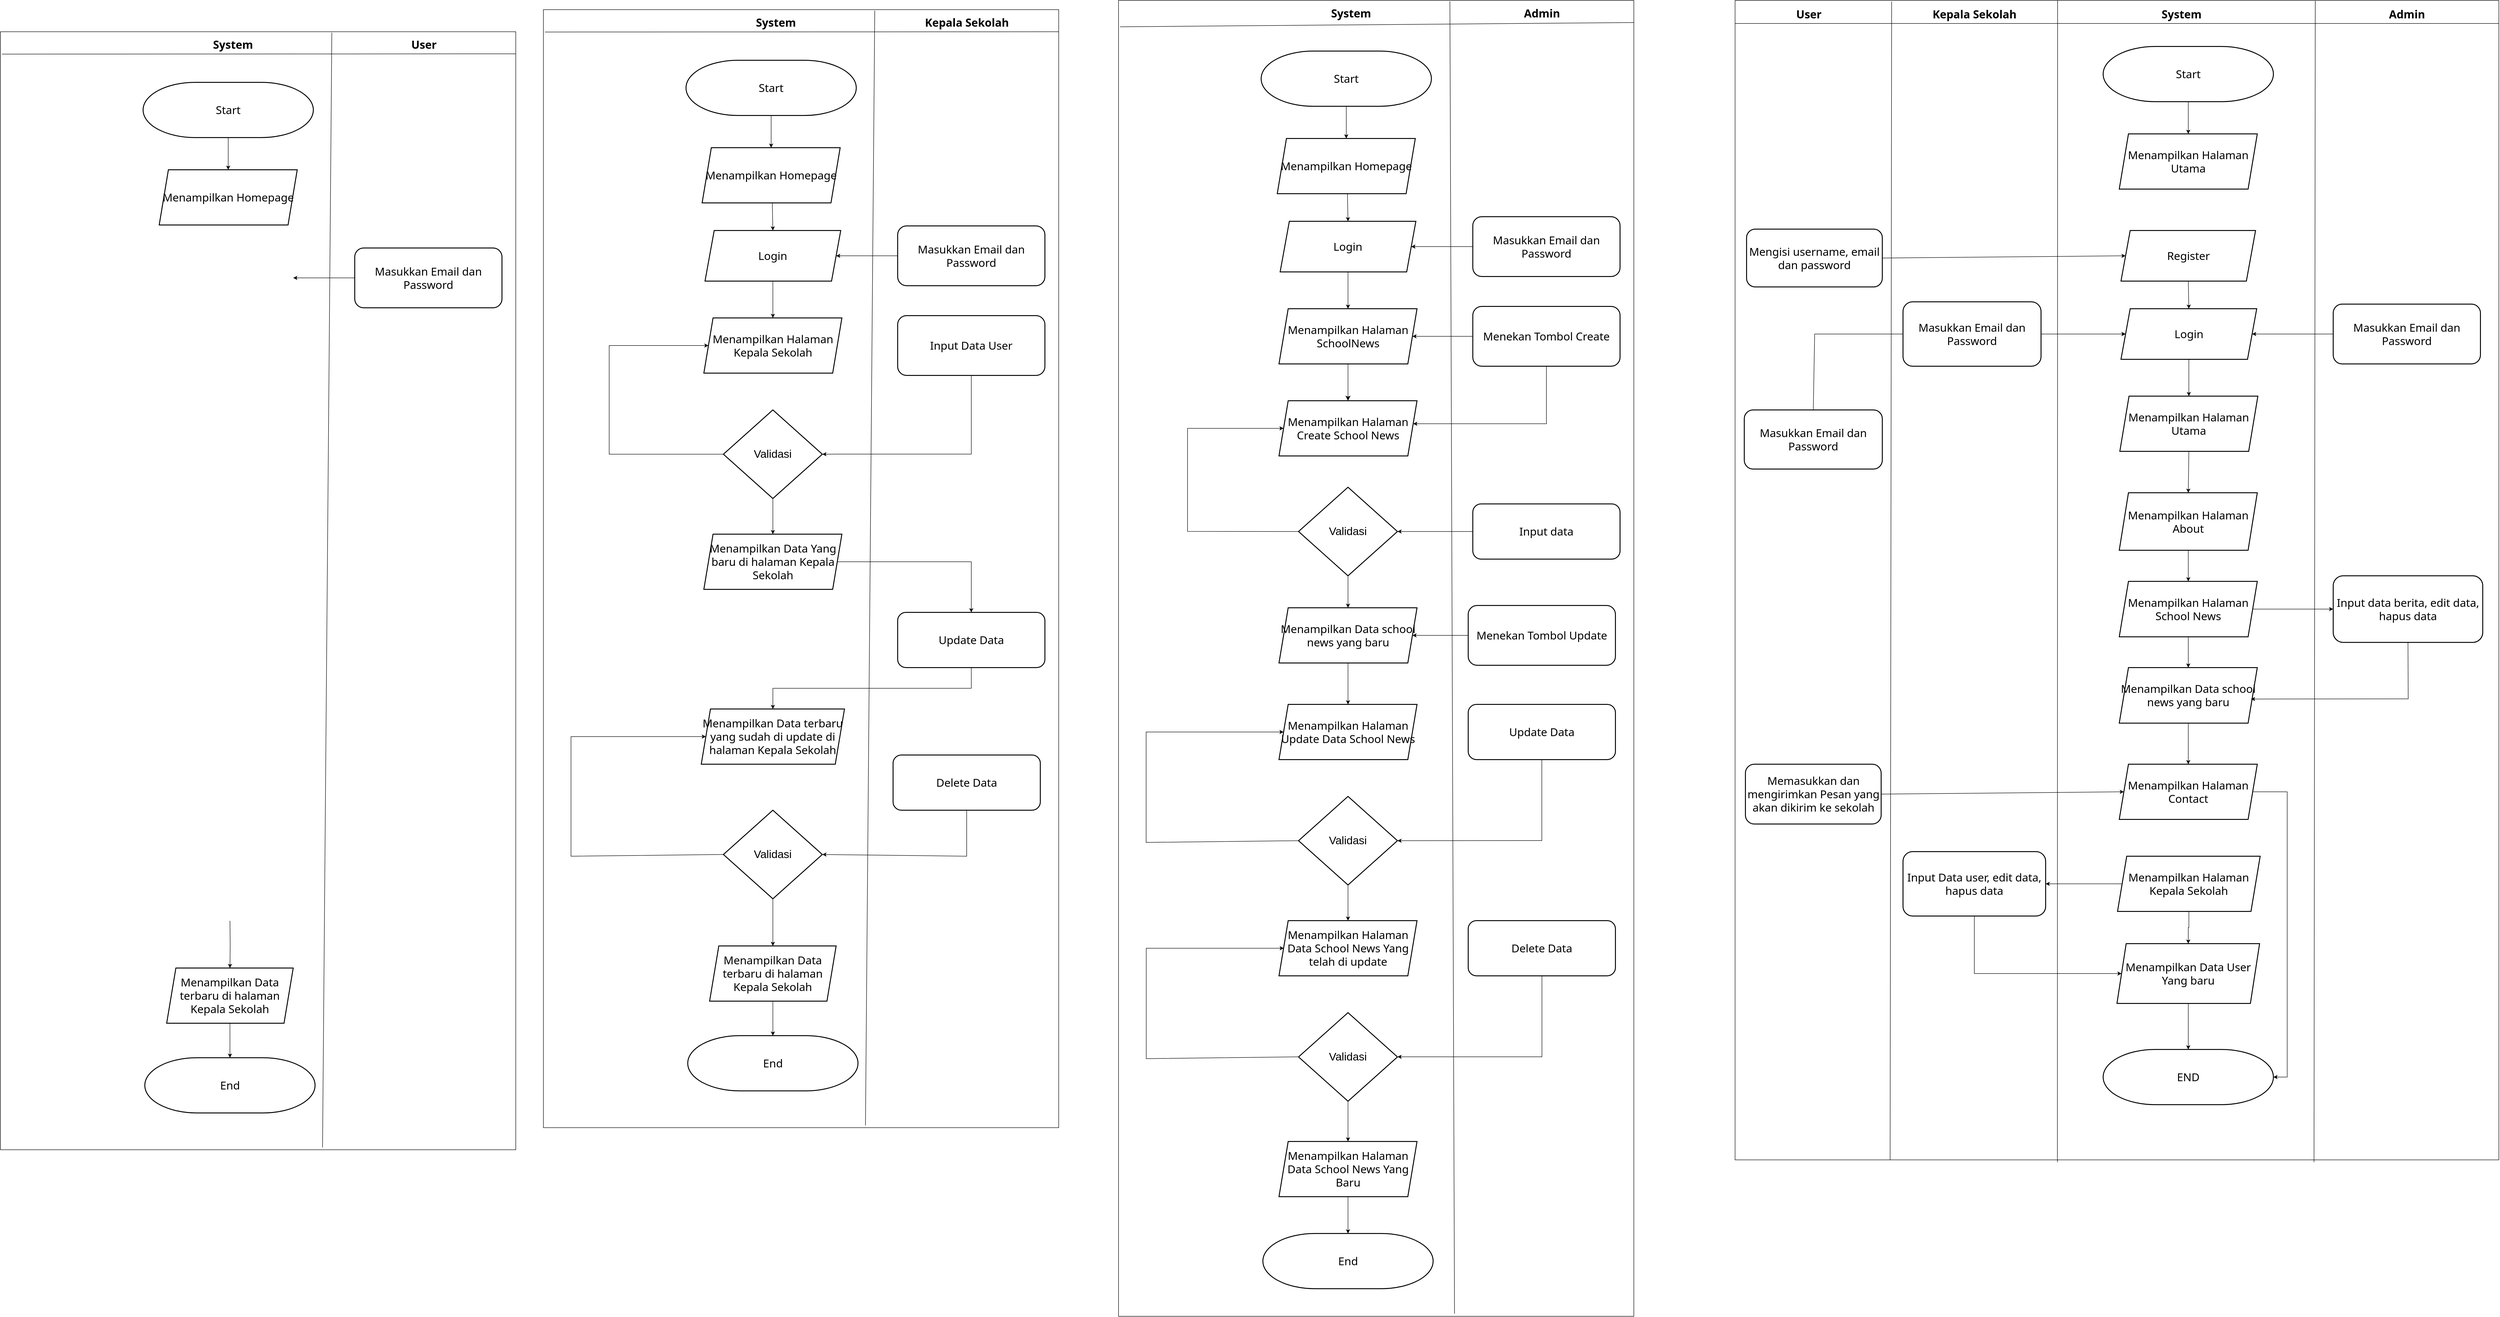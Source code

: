 <mxfile version="26.1.0">
  <diagram name="Page-1" id="62wgaQrexJW1h9v4I1wx">
    <mxGraphModel dx="5928" dy="2019" grid="1" gridSize="10" guides="1" tooltips="1" connect="1" arrows="1" fold="1" page="1" pageScale="1" pageWidth="850" pageHeight="1100" math="0" shadow="0">
      <root>
        <mxCell id="0" />
        <mxCell id="1" parent="0" />
        <mxCell id="3ltAxADLvt097WaD4qXk-1" value="" style="rounded=0;whiteSpace=wrap;html=1;movable=0;resizable=0;rotatable=0;deletable=0;editable=0;locked=1;connectable=0;" parent="1" vertex="1">
          <mxGeometry x="-380" y="-10" width="1660" height="2520" as="geometry" />
        </mxCell>
        <mxCell id="3ltAxADLvt097WaD4qXk-2" value="" style="endArrow=none;html=1;rounded=0;jumpSize=0;fontFamily=Segoe UI;fontSource=https%3A%2F%2Ffonts.googleapis.com%2Fcss%3Ffamily%3DSegoe%2BUI;" parent="1" edge="1">
          <mxGeometry width="50" height="50" relative="1" as="geometry">
            <mxPoint x="-380" y="40" as="sourcePoint" />
            <mxPoint x="1280" y="40" as="targetPoint" />
          </mxGeometry>
        </mxCell>
        <mxCell id="3ltAxADLvt097WaD4qXk-3" value="" style="endArrow=none;html=1;rounded=0;jumpSize=0;exitX=0.205;exitY=0.001;exitDx=0;exitDy=0;exitPerimeter=0;entryX=0.203;entryY=1;entryDx=0;entryDy=0;entryPerimeter=0;fontFamily=Segoe UI;fontSource=https%3A%2F%2Ffonts.googleapis.com%2Fcss%3Ffamily%3DSegoe%2BUI;" parent="1" source="3ltAxADLvt097WaD4qXk-1" target="3ltAxADLvt097WaD4qXk-1" edge="1">
          <mxGeometry width="50" height="50" relative="1" as="geometry">
            <mxPoint x="-370" y="50" as="sourcePoint" />
            <mxPoint x="-41" y="1140" as="targetPoint" />
          </mxGeometry>
        </mxCell>
        <mxCell id="3ltAxADLvt097WaD4qXk-4" value="" style="endArrow=none;html=1;rounded=0;jumpSize=0;exitX=0.205;exitY=0.001;exitDx=0;exitDy=0;exitPerimeter=0;entryX=0.422;entryY=1.002;entryDx=0;entryDy=0;entryPerimeter=0;fontFamily=Segoe UI;fontSource=https%3A%2F%2Ffonts.googleapis.com%2Fcss%3Ffamily%3DSegoe%2BUI;movable=0;resizable=0;rotatable=0;deletable=0;editable=0;locked=1;connectable=0;" parent="1" target="3ltAxADLvt097WaD4qXk-1" edge="1">
          <mxGeometry width="50" height="50" relative="1" as="geometry">
            <mxPoint x="321" y="-10" as="sourcePoint" />
            <mxPoint x="320" y="1139" as="targetPoint" />
          </mxGeometry>
        </mxCell>
        <mxCell id="3ltAxADLvt097WaD4qXk-5" value="" style="endArrow=none;html=1;rounded=0;jumpSize=0;exitX=0.205;exitY=0.001;exitDx=0;exitDy=0;exitPerimeter=0;entryX=0.758;entryY=1.002;entryDx=0;entryDy=0;entryPerimeter=0;fontFamily=Segoe UI;fontSource=https%3A%2F%2Ffonts.googleapis.com%2Fcss%3Ffamily%3DSegoe%2BUI;movable=0;resizable=0;rotatable=0;deletable=0;editable=0;locked=1;connectable=0;" parent="1" target="3ltAxADLvt097WaD4qXk-1" edge="1">
          <mxGeometry width="50" height="50" relative="1" as="geometry">
            <mxPoint x="881" y="-9" as="sourcePoint" />
            <mxPoint x="880" y="1140" as="targetPoint" />
          </mxGeometry>
        </mxCell>
        <mxCell id="3ltAxADLvt097WaD4qXk-6" value="User" style="text;strokeColor=none;fillColor=none;html=1;fontSize=24;fontStyle=1;verticalAlign=middle;align=center;fontFamily=Segoe UI;fontSource=https%3A%2F%2Ffonts.googleapis.com%2Fcss%3Ffamily%3DSegoe%2BUI;" parent="1" vertex="1">
          <mxGeometry x="-270" width="100" height="40" as="geometry" />
        </mxCell>
        <mxCell id="3ltAxADLvt097WaD4qXk-7" value="Kepala Sekolah" style="text;strokeColor=none;fillColor=none;html=1;fontSize=24;fontStyle=1;verticalAlign=middle;align=center;fontFamily=Segoe UI;fontSource=https%3A%2F%2Ffonts.googleapis.com%2Fcss%3Ffamily%3DSegoe%2BUI;" parent="1" vertex="1">
          <mxGeometry x="90" width="100" height="40" as="geometry" />
        </mxCell>
        <mxCell id="3ltAxADLvt097WaD4qXk-8" value="Admin" style="text;strokeColor=none;fillColor=none;html=1;fontSize=24;fontStyle=1;verticalAlign=middle;align=center;fontFamily=Segoe UI;fontSource=https%3A%2F%2Ffonts.googleapis.com%2Fcss%3Ffamily%3DSegoe%2BUI;" parent="1" vertex="1">
          <mxGeometry x="1030" width="100" height="40" as="geometry" />
        </mxCell>
        <mxCell id="3ltAxADLvt097WaD4qXk-9" value="System" style="text;strokeColor=none;fillColor=none;html=1;fontSize=24;fontStyle=1;verticalAlign=middle;align=center;fontFamily=Segoe UI;fontSource=https%3A%2F%2Ffonts.googleapis.com%2Fcss%3Ffamily%3DSegoe%2BUI;" parent="1" vertex="1">
          <mxGeometry x="540" width="100" height="40" as="geometry" />
        </mxCell>
        <mxCell id="3ltAxADLvt097WaD4qXk-10" value="&lt;font style=&quot;font-size: 24px;&quot;&gt;Start&lt;/font&gt;" style="strokeWidth=2;html=1;shape=mxgraph.flowchart.terminator;whiteSpace=wrap;fontFamily=Segoe UI;fontSource=https%3A%2F%2Ffonts.googleapis.com%2Fcss%3Ffamily%3DSegoe%2BUI;" parent="1" vertex="1">
          <mxGeometry x="420" y="90" width="370" height="120" as="geometry" />
        </mxCell>
        <mxCell id="3ltAxADLvt097WaD4qXk-11" value="&lt;font style=&quot;font-size: 24px;&quot;&gt;Masukkan Email dan Password&lt;/font&gt;" style="rounded=1;whiteSpace=wrap;html=1;strokeWidth=2;fontFamily=Segoe UI;fontSource=https%3A%2F%2Ffonts.googleapis.com%2Fcss%3Ffamily%3DSegoe%2BUI;" parent="1" vertex="1">
          <mxGeometry x="920" y="650" width="320" height="130" as="geometry" />
        </mxCell>
        <mxCell id="2jHWjRVy5P1K7-dbzUsx-12" value="" style="endArrow=classic;html=1;rounded=0;exitX=0.5;exitY=0;exitDx=0;exitDy=0;entryX=0;entryY=0.5;entryDx=0;entryDy=0;" parent="1" source="2jHWjRVy5P1K7-dbzUsx-10" target="3ltAxADLvt097WaD4qXk-15" edge="1">
          <mxGeometry width="50" height="50" relative="1" as="geometry">
            <mxPoint x="630" y="970" as="sourcePoint" />
            <mxPoint x="470" y="530" as="targetPoint" />
            <Array as="points">
              <mxPoint x="-207" y="715" />
            </Array>
          </mxGeometry>
        </mxCell>
        <mxCell id="3ltAxADLvt097WaD4qXk-13" value="&lt;font style=&quot;font-size: 24px;&quot;&gt;Masukkan Email dan Password&lt;/font&gt;" style="rounded=1;whiteSpace=wrap;html=1;strokeWidth=2;fontFamily=Segoe UI;fontSource=https%3A%2F%2Ffonts.googleapis.com%2Fcss%3Ffamily%3DSegoe%2BUI;" parent="1" vertex="1">
          <mxGeometry x="-15" y="645" width="300" height="140" as="geometry" />
        </mxCell>
        <mxCell id="3ltAxADLvt097WaD4qXk-15" value="&lt;font style=&quot;font-size: 24px;&quot;&gt;Login&lt;/font&gt;" style="shape=parallelogram;perimeter=parallelogramPerimeter;whiteSpace=wrap;html=1;fixedSize=1;strokeWidth=2;fontFamily=Segoe UI;fontSource=https%3A%2F%2Ffonts.googleapis.com%2Fcss%3Ffamily%3DSegoe%2BUI;" parent="1" vertex="1">
          <mxGeometry x="458.75" y="660" width="295" height="110" as="geometry" />
        </mxCell>
        <mxCell id="3ltAxADLvt097WaD4qXk-17" value="&lt;font style=&quot;font-size: 24px;&quot;&gt;Menampilkan Halaman Utama&lt;/font&gt;" style="shape=parallelogram;perimeter=parallelogramPerimeter;whiteSpace=wrap;html=1;fixedSize=1;strokeWidth=2;fontFamily=Segoe UI;fontSource=https%3A%2F%2Ffonts.googleapis.com%2Fcss%3Ffamily%3DSegoe%2BUI;" parent="1" vertex="1">
          <mxGeometry x="455" y="280" width="300" height="120" as="geometry" />
        </mxCell>
        <mxCell id="3ltAxADLvt097WaD4qXk-23" value="" style="edgeStyle=orthogonalEdgeStyle;rounded=0;orthogonalLoop=1;jettySize=auto;html=1;fontFamily=Segoe UI;fontSource=https%3A%2F%2Ffonts.googleapis.com%2Fcss%3Ffamily%3DSegoe%2BUI;" parent="1" source="3ltAxADLvt097WaD4qXk-19" target="3ltAxADLvt097WaD4qXk-22" edge="1">
          <mxGeometry relative="1" as="geometry" />
        </mxCell>
        <mxCell id="3ltAxADLvt097WaD4qXk-19" value="&lt;font style=&quot;font-size: 24px;&quot;&gt;Menampilkan Halaman About&lt;/font&gt;" style="shape=parallelogram;perimeter=parallelogramPerimeter;whiteSpace=wrap;html=1;fixedSize=1;strokeWidth=2;fontFamily=Segoe UI;fontSource=https%3A%2F%2Ffonts.googleapis.com%2Fcss%3Ffamily%3DSegoe%2BUI;" parent="1" vertex="1">
          <mxGeometry x="455" y="1060" width="300" height="125" as="geometry" />
        </mxCell>
        <mxCell id="3ltAxADLvt097WaD4qXk-27" value="" style="edgeStyle=orthogonalEdgeStyle;rounded=0;orthogonalLoop=1;jettySize=auto;html=1;fontFamily=Segoe UI;fontSource=https%3A%2F%2Ffonts.googleapis.com%2Fcss%3Ffamily%3DSegoe%2BUI;" parent="1" source="3ltAxADLvt097WaD4qXk-22" target="3ltAxADLvt097WaD4qXk-26" edge="1">
          <mxGeometry relative="1" as="geometry" />
        </mxCell>
        <mxCell id="3ltAxADLvt097WaD4qXk-31" value="" style="edgeStyle=orthogonalEdgeStyle;rounded=0;orthogonalLoop=1;jettySize=auto;html=1;fontFamily=Segoe UI;fontSource=https%3A%2F%2Ffonts.googleapis.com%2Fcss%3Ffamily%3DSegoe%2BUI;" parent="1" source="3ltAxADLvt097WaD4qXk-22" target="3ltAxADLvt097WaD4qXk-30" edge="1">
          <mxGeometry relative="1" as="geometry" />
        </mxCell>
        <mxCell id="3ltAxADLvt097WaD4qXk-22" value="&lt;font style=&quot;font-size: 24px;&quot;&gt;Menampilkan Halaman School News&lt;/font&gt;" style="shape=parallelogram;perimeter=parallelogramPerimeter;whiteSpace=wrap;html=1;fixedSize=1;strokeWidth=2;fontFamily=Segoe UI;fontSource=https%3A%2F%2Ffonts.googleapis.com%2Fcss%3Ffamily%3DSegoe%2BUI;" parent="1" vertex="1">
          <mxGeometry x="455" y="1252.62" width="300" height="120.5" as="geometry" />
        </mxCell>
        <mxCell id="3ltAxADLvt097WaD4qXk-26" value="&lt;font style=&quot;font-size: 24px;&quot;&gt;Input data berita, edit data, hapus data&lt;/font&gt;" style="rounded=1;whiteSpace=wrap;html=1;strokeWidth=2;fontFamily=Segoe UI;fontSource=https%3A%2F%2Ffonts.googleapis.com%2Fcss%3Ffamily%3DSegoe%2BUI;" parent="1" vertex="1">
          <mxGeometry x="920" y="1240.5" width="325" height="144.75" as="geometry" />
        </mxCell>
        <mxCell id="3ltAxADLvt097WaD4qXk-35" value="" style="edgeStyle=orthogonalEdgeStyle;rounded=0;orthogonalLoop=1;jettySize=auto;html=1;fontFamily=Segoe UI;fontSource=https%3A%2F%2Ffonts.googleapis.com%2Fcss%3Ffamily%3DSegoe%2BUI;" parent="1" source="3ltAxADLvt097WaD4qXk-30" target="3ltAxADLvt097WaD4qXk-34" edge="1">
          <mxGeometry relative="1" as="geometry" />
        </mxCell>
        <mxCell id="3ltAxADLvt097WaD4qXk-30" value="&lt;font style=&quot;font-size: 24px;&quot;&gt;Menampilkan Data school news yang baru&lt;/font&gt;" style="shape=parallelogram;perimeter=parallelogramPerimeter;whiteSpace=wrap;html=1;fixedSize=1;strokeWidth=2;fontFamily=Segoe UI;fontSource=https%3A%2F%2Ffonts.googleapis.com%2Fcss%3Ffamily%3DSegoe%2BUI;" parent="1" vertex="1">
          <mxGeometry x="455" y="1440" width="300" height="120.75" as="geometry" />
        </mxCell>
        <mxCell id="3ltAxADLvt097WaD4qXk-32" value="" style="endArrow=classic;html=1;rounded=0;exitX=0.5;exitY=1;exitDx=0;exitDy=0;entryX=0.954;entryY=0.566;entryDx=0;entryDy=0;entryPerimeter=0;fontFamily=Segoe UI;fontSource=https%3A%2F%2Ffonts.googleapis.com%2Fcss%3Ffamily%3DSegoe%2BUI;" parent="1" source="3ltAxADLvt097WaD4qXk-26" target="3ltAxADLvt097WaD4qXk-30" edge="1">
          <mxGeometry width="50" height="50" relative="1" as="geometry">
            <mxPoint x="1060" y="1250" as="sourcePoint" />
            <mxPoint x="1110" y="1200" as="targetPoint" />
            <Array as="points">
              <mxPoint x="1083" y="1508" />
            </Array>
          </mxGeometry>
        </mxCell>
        <mxCell id="3ltAxADLvt097WaD4qXk-34" value="&lt;font style=&quot;font-size: 24px;&quot;&gt;Menampilkan Halaman Contact&lt;/font&gt;" style="shape=parallelogram;perimeter=parallelogramPerimeter;whiteSpace=wrap;html=1;fixedSize=1;strokeWidth=2;fontFamily=Segoe UI;fontSource=https%3A%2F%2Ffonts.googleapis.com%2Fcss%3Ffamily%3DSegoe%2BUI;" parent="1" vertex="1">
          <mxGeometry x="455" y="1650" width="300" height="120" as="geometry" />
        </mxCell>
        <mxCell id="3ltAxADLvt097WaD4qXk-36" value="" style="endArrow=classic;html=1;rounded=0;entryX=0;entryY=0.5;entryDx=0;entryDy=0;fontFamily=Segoe UI;fontSource=https%3A%2F%2Ffonts.googleapis.com%2Fcss%3Ffamily%3DSegoe%2BUI;" parent="1" source="3ltAxADLvt097WaD4qXk-13" target="3ltAxADLvt097WaD4qXk-15" edge="1">
          <mxGeometry width="50" height="50" relative="1" as="geometry">
            <mxPoint x="270" y="397.5" as="sourcePoint" />
            <mxPoint x="340.711" y="347.5" as="targetPoint" />
          </mxGeometry>
        </mxCell>
        <mxCell id="3ltAxADLvt097WaD4qXk-37" value="" style="endArrow=classic;html=1;rounded=0;entryX=1;entryY=0.5;entryDx=0;entryDy=0;exitX=0;exitY=0.5;exitDx=0;exitDy=0;movable=0;resizable=0;rotatable=0;deletable=0;editable=0;locked=1;connectable=0;" parent="1" source="3ltAxADLvt097WaD4qXk-11" target="3ltAxADLvt097WaD4qXk-15" edge="1">
          <mxGeometry width="50" height="50" relative="1" as="geometry">
            <mxPoint x="960" y="400" as="sourcePoint" />
            <mxPoint x="1010" y="350" as="targetPoint" />
          </mxGeometry>
        </mxCell>
        <mxCell id="3ltAxADLvt097WaD4qXk-38" value="&lt;font style=&quot;font-size: 24px;&quot;&gt;Memasukkan dan mengirimkan Pesan yang akan dikirim ke sekolah&lt;/font&gt;" style="rounded=1;whiteSpace=wrap;html=1;strokeWidth=2;fontFamily=Segoe UI;fontSource=https%3A%2F%2Ffonts.googleapis.com%2Fcss%3Ffamily%3DSegoe%2BUI;" parent="1" vertex="1">
          <mxGeometry x="-357.5" y="1650" width="295" height="130" as="geometry" />
        </mxCell>
        <mxCell id="3ltAxADLvt097WaD4qXk-41" value="&lt;font style=&quot;font-size: 24px;&quot;&gt;Register&lt;/font&gt;" style="shape=parallelogram;perimeter=parallelogramPerimeter;whiteSpace=wrap;html=1;fixedSize=1;strokeWidth=2;fontFamily=Segoe UI;fontSource=https%3A%2F%2Ffonts.googleapis.com%2Fcss%3Ffamily%3DSegoe%2BUI;" parent="1" vertex="1">
          <mxGeometry x="458.75" y="490" width="292.5" height="110" as="geometry" />
        </mxCell>
        <mxCell id="3ltAxADLvt097WaD4qXk-43" value="" style="endArrow=classic;html=1;rounded=0;entryX=0.5;entryY=0;entryDx=0;entryDy=0;exitX=0.5;exitY=1;exitDx=0;exitDy=0;fontFamily=Segoe UI;fontSource=https%3A%2F%2Ffonts.googleapis.com%2Fcss%3Ffamily%3DSegoe%2BUI;" parent="1" source="3ltAxADLvt097WaD4qXk-41" target="3ltAxADLvt097WaD4qXk-15" edge="1">
          <mxGeometry width="50" height="50" relative="1" as="geometry">
            <mxPoint x="600" y="390" as="sourcePoint" />
            <mxPoint x="650" y="380" as="targetPoint" />
          </mxGeometry>
        </mxCell>
        <mxCell id="3ltAxADLvt097WaD4qXk-44" value="&lt;font style=&quot;font-size: 24px;&quot;&gt;Mengisi username, email dan password&lt;/font&gt;" style="rounded=1;whiteSpace=wrap;html=1;strokeWidth=2;fontFamily=Segoe UI;fontSource=https%3A%2F%2Ffonts.googleapis.com%2Fcss%3Ffamily%3DSegoe%2BUI;" parent="1" vertex="1">
          <mxGeometry x="-355" y="487" width="295" height="125.63" as="geometry" />
        </mxCell>
        <mxCell id="2jHWjRVy5P1K7-dbzUsx-4" value="" style="edgeStyle=orthogonalEdgeStyle;rounded=0;orthogonalLoop=1;jettySize=auto;html=1;fontFamily=Segoe UI;fontSource=https%3A%2F%2Ffonts.googleapis.com%2Fcss%3Ffamily%3DSegoe%2BUI;" parent="1" source="2jHWjRVy5P1K7-dbzUsx-1" target="2jHWjRVy5P1K7-dbzUsx-3" edge="1">
          <mxGeometry relative="1" as="geometry" />
        </mxCell>
        <mxCell id="2jHWjRVy5P1K7-dbzUsx-6" value="" style="edgeStyle=orthogonalEdgeStyle;rounded=0;orthogonalLoop=1;jettySize=auto;html=1;fontFamily=Segoe UI;fontSource=https%3A%2F%2Ffonts.googleapis.com%2Fcss%3Ffamily%3DSegoe%2BUI;" parent="1" source="2jHWjRVy5P1K7-dbzUsx-1" target="2jHWjRVy5P1K7-dbzUsx-5" edge="1">
          <mxGeometry relative="1" as="geometry" />
        </mxCell>
        <mxCell id="2jHWjRVy5P1K7-dbzUsx-1" value="&lt;font style=&quot;font-size: 24px;&quot;&gt;Menampilkan Halaman Kepala Sekolah&lt;/font&gt;" style="shape=parallelogram;perimeter=parallelogramPerimeter;whiteSpace=wrap;html=1;fixedSize=1;strokeWidth=2;fontFamily=Segoe UI;fontSource=https%3A%2F%2Ffonts.googleapis.com%2Fcss%3Ffamily%3DSegoe%2BUI;" parent="1" vertex="1">
          <mxGeometry x="451.25" y="1850" width="310" height="120" as="geometry" />
        </mxCell>
        <mxCell id="2jHWjRVy5P1K7-dbzUsx-3" value="&lt;font style=&quot;font-size: 24px;&quot;&gt;Input Data user, edit data, hapus data&lt;/font&gt;" style="rounded=1;whiteSpace=wrap;html=1;strokeWidth=2;fontFamily=Segoe UI;fontSource=https%3A%2F%2Ffonts.googleapis.com%2Fcss%3Ffamily%3DSegoe%2BUI;" parent="1" vertex="1">
          <mxGeometry x="-15" y="1840" width="310" height="140" as="geometry" />
        </mxCell>
        <mxCell id="2jHWjRVy5P1K7-dbzUsx-5" value="&lt;font style=&quot;font-size: 24px;&quot;&gt;Menampilkan Data User Yang baru&lt;/font&gt;" style="shape=parallelogram;perimeter=parallelogramPerimeter;whiteSpace=wrap;html=1;fixedSize=1;strokeWidth=2;fontFamily=Segoe UI;fontSource=https%3A%2F%2Ffonts.googleapis.com%2Fcss%3Ffamily%3DSegoe%2BUI;" parent="1" vertex="1">
          <mxGeometry x="450" y="2040" width="310" height="130" as="geometry" />
        </mxCell>
        <mxCell id="2jHWjRVy5P1K7-dbzUsx-7" value="" style="endArrow=classic;html=1;rounded=0;exitX=0.5;exitY=1;exitDx=0;exitDy=0;entryX=0;entryY=0.5;entryDx=0;entryDy=0;" parent="1" source="2jHWjRVy5P1K7-dbzUsx-3" target="2jHWjRVy5P1K7-dbzUsx-5" edge="1">
          <mxGeometry width="50" height="50" relative="1" as="geometry">
            <mxPoint x="270" y="2070" as="sourcePoint" />
            <mxPoint x="320" y="2020" as="targetPoint" />
            <Array as="points">
              <mxPoint x="140" y="2105" />
            </Array>
          </mxGeometry>
        </mxCell>
        <mxCell id="2jHWjRVy5P1K7-dbzUsx-10" value="&lt;font style=&quot;font-size: 24px;&quot;&gt;Masukkan Email dan Password&lt;/font&gt;" style="rounded=1;whiteSpace=wrap;html=1;fontFamily=Segoe UI;strokeWidth=2;fontSource=https%3A%2F%2Ffonts.googleapis.com%2Fcss%3Ffamily%3DSegoe%2BUI;" parent="1" vertex="1">
          <mxGeometry x="-360" y="880" width="300" height="128.45" as="geometry" />
        </mxCell>
        <mxCell id="2jHWjRVy5P1K7-dbzUsx-13" value="&lt;font style=&quot;font-size: 24px;&quot;&gt;END&lt;/font&gt;" style="strokeWidth=2;html=1;shape=mxgraph.flowchart.terminator;whiteSpace=wrap;fontFamily=Segoe UI;fontSource=https%3A%2F%2Ffonts.googleapis.com%2Fcss%3Ffamily%3DSegoe%2BUI;" parent="1" vertex="1">
          <mxGeometry x="420" y="2270" width="370" height="120" as="geometry" />
        </mxCell>
        <mxCell id="2jHWjRVy5P1K7-dbzUsx-14" value="" style="endArrow=classic;html=1;rounded=0;entryX=0.5;entryY=0;entryDx=0;entryDy=0;entryPerimeter=0;exitX=0.5;exitY=1;exitDx=0;exitDy=0;" parent="1" source="2jHWjRVy5P1K7-dbzUsx-5" target="2jHWjRVy5P1K7-dbzUsx-13" edge="1">
          <mxGeometry width="50" height="50" relative="1" as="geometry">
            <mxPoint x="540" y="2140" as="sourcePoint" />
            <mxPoint x="590" y="2090" as="targetPoint" />
          </mxGeometry>
        </mxCell>
        <mxCell id="2jHWjRVy5P1K7-dbzUsx-15" value="" style="endArrow=classic;html=1;rounded=0;exitX=1;exitY=0.5;exitDx=0;exitDy=0;entryX=0;entryY=0.5;entryDx=0;entryDy=0;" parent="1" source="3ltAxADLvt097WaD4qXk-44" target="3ltAxADLvt097WaD4qXk-41" edge="1">
          <mxGeometry width="50" height="50" relative="1" as="geometry">
            <mxPoint x="110" y="560" as="sourcePoint" />
            <mxPoint x="160" y="510" as="targetPoint" />
          </mxGeometry>
        </mxCell>
        <mxCell id="2jHWjRVy5P1K7-dbzUsx-16" value="&lt;font style=&quot;font-size: 24px;&quot;&gt;Menampilkan Halaman Utama&lt;/font&gt;" style="shape=parallelogram;perimeter=parallelogramPerimeter;whiteSpace=wrap;html=1;fixedSize=1;strokeWidth=2;fontFamily=Segoe UI;fontSource=https%3A%2F%2Ffonts.googleapis.com%2Fcss%3Ffamily%3DSegoe%2BUI;" parent="1" vertex="1">
          <mxGeometry x="456.25" y="850" width="300" height="120" as="geometry" />
        </mxCell>
        <mxCell id="2jHWjRVy5P1K7-dbzUsx-18" value="" style="endArrow=classic;html=1;rounded=0;exitX=0.5;exitY=1;exitDx=0;exitDy=0;entryX=0.5;entryY=0;entryDx=0;entryDy=0;" parent="1" source="3ltAxADLvt097WaD4qXk-15" target="2jHWjRVy5P1K7-dbzUsx-16" edge="1">
          <mxGeometry width="50" height="50" relative="1" as="geometry">
            <mxPoint x="605.82" y="770" as="sourcePoint" />
            <mxPoint x="605.82" y="860" as="targetPoint" />
          </mxGeometry>
        </mxCell>
        <mxCell id="2jHWjRVy5P1K7-dbzUsx-19" value="" style="endArrow=classic;html=1;rounded=0;exitX=0.5;exitY=1;exitDx=0;exitDy=0;entryX=0.5;entryY=0;entryDx=0;entryDy=0;" parent="1" source="2jHWjRVy5P1K7-dbzUsx-16" target="3ltAxADLvt097WaD4qXk-19" edge="1">
          <mxGeometry width="50" height="50" relative="1" as="geometry">
            <mxPoint x="604.57" y="980" as="sourcePoint" />
            <mxPoint x="604.57" y="1060" as="targetPoint" />
          </mxGeometry>
        </mxCell>
        <mxCell id="2jHWjRVy5P1K7-dbzUsx-20" value="" style="endArrow=classic;html=1;rounded=0;exitX=0.5;exitY=1;exitDx=0;exitDy=0;exitPerimeter=0;entryX=0.5;entryY=0;entryDx=0;entryDy=0;" parent="1" source="3ltAxADLvt097WaD4qXk-10" target="3ltAxADLvt097WaD4qXk-17" edge="1">
          <mxGeometry width="50" height="50" relative="1" as="geometry">
            <mxPoint x="600" y="290" as="sourcePoint" />
            <mxPoint x="650" y="240" as="targetPoint" />
          </mxGeometry>
        </mxCell>
        <mxCell id="2jHWjRVy5P1K7-dbzUsx-22" value="" style="endArrow=classic;html=1;rounded=0;exitX=1;exitY=0.5;exitDx=0;exitDy=0;entryX=0;entryY=0.5;entryDx=0;entryDy=0;" parent="1" source="3ltAxADLvt097WaD4qXk-38" target="3ltAxADLvt097WaD4qXk-34" edge="1">
          <mxGeometry width="50" height="50" relative="1" as="geometry">
            <mxPoint x="80" y="1710" as="sourcePoint" />
            <mxPoint x="130" y="1660" as="targetPoint" />
          </mxGeometry>
        </mxCell>
        <mxCell id="2jHWjRVy5P1K7-dbzUsx-23" value="" style="endArrow=classic;html=1;rounded=0;exitX=1;exitY=0.5;exitDx=0;exitDy=0;" parent="1" source="3ltAxADLvt097WaD4qXk-34" target="2jHWjRVy5P1K7-dbzUsx-13" edge="1">
          <mxGeometry width="50" height="50" relative="1" as="geometry">
            <mxPoint x="670" y="1805" as="sourcePoint" />
            <mxPoint x="1197" y="1800" as="targetPoint" />
            <Array as="points">
              <mxPoint x="820" y="1710" />
              <mxPoint x="820" y="2330" />
            </Array>
          </mxGeometry>
        </mxCell>
        <mxCell id="dduft3zrfglzk03316oQ-1" value="" style="rounded=0;whiteSpace=wrap;html=1;movable=1;resizable=1;rotatable=1;deletable=1;editable=1;locked=0;connectable=1;" parent="1" vertex="1">
          <mxGeometry x="-1720" y="-10" width="1120" height="2860" as="geometry" />
        </mxCell>
        <mxCell id="dduft3zrfglzk03316oQ-2" value="" style="endArrow=none;html=1;rounded=0;jumpSize=0;fontFamily=Segoe UI;fontSource=https%3A%2F%2Ffonts.googleapis.com%2Fcss%3Ffamily%3DSegoe%2BUI;exitX=0.003;exitY=0.02;exitDx=0;exitDy=0;exitPerimeter=0;" parent="1" source="dduft3zrfglzk03316oQ-1" edge="1">
          <mxGeometry width="50" height="50" relative="1" as="geometry">
            <mxPoint x="-2260" y="38" as="sourcePoint" />
            <mxPoint x="-600" y="38" as="targetPoint" />
          </mxGeometry>
        </mxCell>
        <mxCell id="dduft3zrfglzk03316oQ-5" value="Admin" style="text;strokeColor=none;fillColor=none;html=1;fontSize=24;fontStyle=1;verticalAlign=middle;align=center;fontFamily=Segoe UI;fontSource=https%3A%2F%2Ffonts.googleapis.com%2Fcss%3Ffamily%3DSegoe%2BUI;" parent="1" vertex="1">
          <mxGeometry x="-850" y="-2" width="100" height="40" as="geometry" />
        </mxCell>
        <mxCell id="dduft3zrfglzk03316oQ-6" value="System" style="text;strokeColor=none;fillColor=none;html=1;fontSize=24;fontStyle=1;verticalAlign=middle;align=center;fontFamily=Segoe UI;fontSource=https%3A%2F%2Ffonts.googleapis.com%2Fcss%3Ffamily%3DSegoe%2BUI;" parent="1" vertex="1">
          <mxGeometry x="-1265" y="-2" width="100" height="40" as="geometry" />
        </mxCell>
        <mxCell id="dduft3zrfglzk03316oQ-10" value="" style="endArrow=none;html=1;rounded=0;jumpSize=0;exitX=0.205;exitY=0.001;exitDx=0;exitDy=0;exitPerimeter=0;entryX=0.652;entryY=0.998;entryDx=0;entryDy=0;entryPerimeter=0;fontFamily=Segoe UI;fontSource=https%3A%2F%2Ffonts.googleapis.com%2Fcss%3Ffamily%3DSegoe%2BUI;" parent="1" edge="1" target="dduft3zrfglzk03316oQ-1">
          <mxGeometry width="50" height="50" relative="1" as="geometry">
            <mxPoint x="-999.8" y="-7.83" as="sourcePoint" />
            <mxPoint x="-950.0" y="2817.84" as="targetPoint" />
          </mxGeometry>
        </mxCell>
        <mxCell id="dduft3zrfglzk03316oQ-11" value="&lt;font style=&quot;font-size: 24px;&quot;&gt;Start&lt;/font&gt;" style="strokeWidth=2;html=1;shape=mxgraph.flowchart.terminator;whiteSpace=wrap;fontFamily=Segoe UI;fontSource=https%3A%2F%2Ffonts.googleapis.com%2Fcss%3Ffamily%3DSegoe%2BUI;" parent="1" vertex="1">
          <mxGeometry x="-1410" y="100" width="370" height="120" as="geometry" />
        </mxCell>
        <mxCell id="dduft3zrfglzk03316oQ-12" value="&lt;font style=&quot;font-size: 24px;&quot;&gt;Menampilkan Homepage&lt;/font&gt;" style="shape=parallelogram;perimeter=parallelogramPerimeter;whiteSpace=wrap;html=1;fixedSize=1;strokeWidth=2;fontFamily=Segoe UI;fontSource=https%3A%2F%2Ffonts.googleapis.com%2Fcss%3Ffamily%3DSegoe%2BUI;" parent="1" vertex="1">
          <mxGeometry x="-1375" y="290" width="300" height="120" as="geometry" />
        </mxCell>
        <mxCell id="dduft3zrfglzk03316oQ-13" value="" style="endArrow=classic;html=1;rounded=0;exitX=0.5;exitY=1;exitDx=0;exitDy=0;exitPerimeter=0;entryX=0.5;entryY=0;entryDx=0;entryDy=0;" parent="1" source="dduft3zrfglzk03316oQ-11" target="dduft3zrfglzk03316oQ-12" edge="1">
          <mxGeometry width="50" height="50" relative="1" as="geometry">
            <mxPoint x="-1230" y="300" as="sourcePoint" />
            <mxPoint x="-1180" y="250" as="targetPoint" />
          </mxGeometry>
        </mxCell>
        <mxCell id="dduft3zrfglzk03316oQ-14" value="&lt;font style=&quot;font-size: 24px;&quot;&gt;Masukkan Email dan Password&lt;/font&gt;" style="rounded=1;whiteSpace=wrap;html=1;strokeWidth=2;fontFamily=Segoe UI;fontSource=https%3A%2F%2Ffonts.googleapis.com%2Fcss%3Ffamily%3DSegoe%2BUI;" parent="1" vertex="1">
          <mxGeometry x="-950" y="460" width="320" height="130" as="geometry" />
        </mxCell>
        <mxCell id="dduft3zrfglzk03316oQ-16" value="&lt;font style=&quot;font-size: 24px;&quot;&gt;Login&lt;/font&gt;" style="shape=parallelogram;perimeter=parallelogramPerimeter;whiteSpace=wrap;html=1;fixedSize=1;strokeWidth=2;fontFamily=Segoe UI;fontSource=https%3A%2F%2Ffonts.googleapis.com%2Fcss%3Ffamily%3DSegoe%2BUI;" parent="1" vertex="1">
          <mxGeometry x="-1368.75" y="470" width="295" height="110" as="geometry" />
        </mxCell>
        <mxCell id="dduft3zrfglzk03316oQ-18" value="" style="endArrow=classic;html=1;rounded=0;entryX=1;entryY=0.5;entryDx=0;entryDy=0;exitX=0;exitY=0.5;exitDx=0;exitDy=0;movable=0;resizable=0;rotatable=0;deletable=0;editable=0;locked=1;connectable=0;" parent="1" source="dduft3zrfglzk03316oQ-14" target="dduft3zrfglzk03316oQ-16" edge="1">
          <mxGeometry width="50" height="50" relative="1" as="geometry">
            <mxPoint x="970" y="410" as="sourcePoint" />
            <mxPoint x="1020" y="360" as="targetPoint" />
          </mxGeometry>
        </mxCell>
        <mxCell id="dduft3zrfglzk03316oQ-19" value="" style="endArrow=classic;html=1;rounded=0;entryX=0.5;entryY=0;entryDx=0;entryDy=0;exitX=0.5;exitY=1;exitDx=0;exitDy=0;fontFamily=Segoe UI;fontSource=https%3A%2F%2Ffonts.googleapis.com%2Fcss%3Ffamily%3DSegoe%2BUI;" parent="1" target="dduft3zrfglzk03316oQ-16" edge="1">
          <mxGeometry width="50" height="50" relative="1" as="geometry">
            <mxPoint x="-1222.5" y="410" as="sourcePoint" />
            <mxPoint x="-1177.5" y="190" as="targetPoint" />
          </mxGeometry>
        </mxCell>
        <mxCell id="dduft3zrfglzk03316oQ-23" value="" style="edgeStyle=none;curved=1;rounded=0;orthogonalLoop=1;jettySize=auto;html=1;fontSize=12;startSize=8;endSize=8;" parent="1" source="dduft3zrfglzk03316oQ-20" target="dduft3zrfglzk03316oQ-22" edge="1">
          <mxGeometry relative="1" as="geometry" />
        </mxCell>
        <mxCell id="CD1XW3Ag8t7nM-20CVLd-2" value="" style="edgeStyle=orthogonalEdgeStyle;rounded=0;orthogonalLoop=1;jettySize=auto;html=1;entryX=1;entryY=0.5;entryDx=0;entryDy=0;exitX=0;exitY=0.5;exitDx=0;exitDy=0;" parent="1" source="CD1XW3Ag8t7nM-20CVLd-1" target="dduft3zrfglzk03316oQ-20" edge="1">
          <mxGeometry relative="1" as="geometry" />
        </mxCell>
        <mxCell id="dduft3zrfglzk03316oQ-20" value="&lt;font style=&quot;font-size: 24px;&quot;&gt;Menampilkan Halaman SchoolNews&lt;/font&gt;" style="shape=parallelogram;perimeter=parallelogramPerimeter;whiteSpace=wrap;html=1;fixedSize=1;strokeWidth=2;fontFamily=Segoe UI;fontSource=https%3A%2F%2Ffonts.googleapis.com%2Fcss%3Ffamily%3DSegoe%2BUI;" parent="1" vertex="1">
          <mxGeometry x="-1371.25" y="660" width="300" height="120" as="geometry" />
        </mxCell>
        <mxCell id="dduft3zrfglzk03316oQ-21" value="" style="endArrow=classic;html=1;rounded=0;exitX=0.5;exitY=1;exitDx=0;exitDy=0;entryX=0.5;entryY=0;entryDx=0;entryDy=0;" parent="1" source="dduft3zrfglzk03316oQ-16" target="dduft3zrfglzk03316oQ-20" edge="1">
          <mxGeometry width="50" height="50" relative="1" as="geometry">
            <mxPoint x="-1221.68" y="580" as="sourcePoint" />
            <mxPoint x="-1221.68" y="670" as="targetPoint" />
          </mxGeometry>
        </mxCell>
        <mxCell id="dduft3zrfglzk03316oQ-22" value="&lt;font style=&quot;font-size: 24px;&quot;&gt;Menampilkan Halaman Create School News&lt;/font&gt;" style="shape=parallelogram;perimeter=parallelogramPerimeter;whiteSpace=wrap;html=1;fixedSize=1;fontFamily=Segoe UI;strokeWidth=2;fontSource=https%3A%2F%2Ffonts.googleapis.com%2Fcss%3Ffamily%3DSegoe%2BUI;" parent="1" vertex="1">
          <mxGeometry x="-1371.25" y="860" width="300" height="120" as="geometry" />
        </mxCell>
        <mxCell id="CD1XW3Ag8t7nM-20CVLd-1" value="&lt;font style=&quot;font-size: 24px;&quot;&gt;Menekan Tombol Create&lt;/font&gt;" style="rounded=1;whiteSpace=wrap;html=1;fontFamily=Segoe UI;strokeWidth=2;fontSource=https%3A%2F%2Ffonts.googleapis.com%2Fcss%3Ffamily%3DSegoe%2BUI;" parent="1" vertex="1">
          <mxGeometry x="-950" y="655" width="320" height="130" as="geometry" />
        </mxCell>
        <mxCell id="CD1XW3Ag8t7nM-20CVLd-3" value="" style="edgeStyle=orthogonalEdgeStyle;rounded=0;orthogonalLoop=1;jettySize=auto;html=1;exitX=0.5;exitY=1;exitDx=0;exitDy=0;" parent="1" source="CD1XW3Ag8t7nM-20CVLd-1" target="dduft3zrfglzk03316oQ-22" edge="1">
          <mxGeometry relative="1" as="geometry">
            <mxPoint x="-900" y="943.89" as="sourcePoint" />
            <mxPoint x="-769" y="943.89" as="targetPoint" />
            <Array as="points">
              <mxPoint x="-790" y="910" />
            </Array>
          </mxGeometry>
        </mxCell>
        <mxCell id="CD1XW3Ag8t7nM-20CVLd-7" value="" style="edgeStyle=orthogonalEdgeStyle;rounded=0;orthogonalLoop=1;jettySize=auto;html=1;entryX=1;entryY=0.5;entryDx=0;entryDy=0;exitX=0;exitY=0.5;exitDx=0;exitDy=0;entryPerimeter=0;" parent="1" source="CD1XW3Ag8t7nM-20CVLd-6" target="RlPF4eproUmVAvi5OpJy-2" edge="1">
          <mxGeometry relative="1" as="geometry" />
        </mxCell>
        <mxCell id="RlPF4eproUmVAvi5OpJy-10" value="" style="edgeStyle=orthogonalEdgeStyle;rounded=0;orthogonalLoop=1;jettySize=auto;html=1;" edge="1" parent="1" source="CD1XW3Ag8t7nM-20CVLd-4" target="RlPF4eproUmVAvi5OpJy-9">
          <mxGeometry relative="1" as="geometry" />
        </mxCell>
        <mxCell id="CD1XW3Ag8t7nM-20CVLd-4" value="&lt;span style=&quot;font-size: 24px;&quot;&gt;Menampilkan Data school news yang baru&lt;/span&gt;" style="shape=parallelogram;perimeter=parallelogramPerimeter;whiteSpace=wrap;html=1;fixedSize=1;fontFamily=Segoe UI;strokeWidth=2;fontSource=https%3A%2F%2Ffonts.googleapis.com%2Fcss%3Ffamily%3DSegoe%2BUI;" parent="1" vertex="1">
          <mxGeometry x="-1371.25" y="1310" width="300" height="120" as="geometry" />
        </mxCell>
        <mxCell id="CD1XW3Ag8t7nM-20CVLd-6" value="&lt;font style=&quot;font-size: 24px;&quot;&gt;Input data&lt;/font&gt;" style="rounded=1;whiteSpace=wrap;html=1;fontFamily=Segoe UI;strokeWidth=2;fontSource=https%3A%2F%2Ffonts.googleapis.com%2Fcss%3Ffamily%3DSegoe%2BUI;" parent="1" vertex="1">
          <mxGeometry x="-950" y="1084.25" width="320" height="120" as="geometry" />
        </mxCell>
        <mxCell id="RlPF4eproUmVAvi5OpJy-3" value="" style="edgeStyle=orthogonalEdgeStyle;rounded=0;orthogonalLoop=1;jettySize=auto;html=1;" edge="1" parent="1" source="RlPF4eproUmVAvi5OpJy-2" target="CD1XW3Ag8t7nM-20CVLd-4">
          <mxGeometry relative="1" as="geometry" />
        </mxCell>
        <mxCell id="RlPF4eproUmVAvi5OpJy-2" value="&lt;font style=&quot;font-size: 24px;&quot;&gt;Validasi&lt;/font&gt;" style="strokeWidth=2;html=1;shape=mxgraph.flowchart.decision;whiteSpace=wrap;" vertex="1" parent="1">
          <mxGeometry x="-1328.75" y="1048" width="215" height="192.5" as="geometry" />
        </mxCell>
        <mxCell id="RlPF4eproUmVAvi5OpJy-5" value="" style="endArrow=classic;html=1;rounded=0;exitX=0;exitY=0.5;exitDx=0;exitDy=0;exitPerimeter=0;entryX=0;entryY=0.5;entryDx=0;entryDy=0;" edge="1" parent="1" source="RlPF4eproUmVAvi5OpJy-2" target="dduft3zrfglzk03316oQ-22">
          <mxGeometry width="50" height="50" relative="1" as="geometry">
            <mxPoint x="-1410" y="1170" as="sourcePoint" />
            <mxPoint x="-1360" y="1120" as="targetPoint" />
            <Array as="points">
              <mxPoint x="-1570" y="1144" />
              <mxPoint x="-1570" y="920" />
            </Array>
          </mxGeometry>
        </mxCell>
        <mxCell id="RlPF4eproUmVAvi5OpJy-7" value="&lt;font style=&quot;font-size: 24px;&quot;&gt;Menekan Tombol Update&lt;/font&gt;" style="rounded=1;whiteSpace=wrap;html=1;fontFamily=Segoe UI;strokeWidth=2;fontSource=https%3A%2F%2Ffonts.googleapis.com%2Fcss%3Ffamily%3DSegoe%2BUI;" vertex="1" parent="1">
          <mxGeometry x="-960" y="1305" width="320" height="130" as="geometry" />
        </mxCell>
        <mxCell id="RlPF4eproUmVAvi5OpJy-8" value="" style="endArrow=classic;html=1;rounded=0;exitX=0;exitY=0.5;exitDx=0;exitDy=0;entryX=1;entryY=0.5;entryDx=0;entryDy=0;" edge="1" parent="1" source="RlPF4eproUmVAvi5OpJy-7" target="CD1XW3Ag8t7nM-20CVLd-4">
          <mxGeometry width="50" height="50" relative="1" as="geometry">
            <mxPoint x="-1040" y="1410" as="sourcePoint" />
            <mxPoint x="-990" y="1360" as="targetPoint" />
          </mxGeometry>
        </mxCell>
        <mxCell id="RlPF4eproUmVAvi5OpJy-9" value="&lt;font style=&quot;font-size: 24px;&quot;&gt;Menampilkan Halaman Update Data School News&lt;/font&gt;" style="shape=parallelogram;perimeter=parallelogramPerimeter;whiteSpace=wrap;html=1;fixedSize=1;fontFamily=Segoe UI;strokeWidth=2;fontSource=https%3A%2F%2Ffonts.googleapis.com%2Fcss%3Ffamily%3DSegoe%2BUI;" vertex="1" parent="1">
          <mxGeometry x="-1371.25" y="1520" width="300" height="120" as="geometry" />
        </mxCell>
        <mxCell id="RlPF4eproUmVAvi5OpJy-11" value="&lt;font style=&quot;font-size: 24px;&quot;&gt;Update Data&lt;/font&gt;" style="rounded=1;whiteSpace=wrap;html=1;fontFamily=Segoe UI;strokeWidth=2;fontSource=https%3A%2F%2Ffonts.googleapis.com%2Fcss%3Ffamily%3DSegoe%2BUI;" vertex="1" parent="1">
          <mxGeometry x="-960" y="1520" width="320" height="120" as="geometry" />
        </mxCell>
        <mxCell id="RlPF4eproUmVAvi5OpJy-19" value="" style="edgeStyle=orthogonalEdgeStyle;rounded=0;orthogonalLoop=1;jettySize=auto;html=1;" edge="1" parent="1" source="RlPF4eproUmVAvi5OpJy-13" target="RlPF4eproUmVAvi5OpJy-18">
          <mxGeometry relative="1" as="geometry" />
        </mxCell>
        <mxCell id="RlPF4eproUmVAvi5OpJy-13" value="&lt;font style=&quot;font-size: 24px;&quot;&gt;Validasi&lt;/font&gt;" style="strokeWidth=2;html=1;shape=mxgraph.flowchart.decision;whiteSpace=wrap;" vertex="1" parent="1">
          <mxGeometry x="-1328.75" y="1720" width="215" height="192.5" as="geometry" />
        </mxCell>
        <mxCell id="RlPF4eproUmVAvi5OpJy-14" value="" style="endArrow=classic;html=1;rounded=0;exitX=0.5;exitY=1;exitDx=0;exitDy=0;entryX=1;entryY=0.5;entryDx=0;entryDy=0;entryPerimeter=0;" edge="1" parent="1" source="RlPF4eproUmVAvi5OpJy-11" target="RlPF4eproUmVAvi5OpJy-13">
          <mxGeometry width="50" height="50" relative="1" as="geometry">
            <mxPoint x="-860" y="1830" as="sourcePoint" />
            <mxPoint x="-810" y="1780" as="targetPoint" />
            <Array as="points">
              <mxPoint x="-800" y="1816" />
            </Array>
          </mxGeometry>
        </mxCell>
        <mxCell id="RlPF4eproUmVAvi5OpJy-17" value="" style="endArrow=classic;html=1;rounded=0;exitX=0;exitY=0.5;exitDx=0;exitDy=0;exitPerimeter=0;entryX=0;entryY=0.5;entryDx=0;entryDy=0;" edge="1" parent="1" source="RlPF4eproUmVAvi5OpJy-13" target="RlPF4eproUmVAvi5OpJy-9">
          <mxGeometry width="50" height="50" relative="1" as="geometry">
            <mxPoint x="-1440" y="1830" as="sourcePoint" />
            <mxPoint x="-1390" y="1780" as="targetPoint" />
            <Array as="points">
              <mxPoint x="-1660" y="1820" />
              <mxPoint x="-1660" y="1580" />
            </Array>
          </mxGeometry>
        </mxCell>
        <mxCell id="RlPF4eproUmVAvi5OpJy-18" value="&lt;span style=&quot;font-size: 24px;&quot;&gt;Menampilkan Halaman Data School News Yang telah di update&lt;/span&gt;" style="shape=parallelogram;perimeter=parallelogramPerimeter;whiteSpace=wrap;html=1;fixedSize=1;fontFamily=Segoe UI;strokeWidth=2;fontSource=https%3A%2F%2Ffonts.googleapis.com%2Fcss%3Ffamily%3DSegoe%2BUI;" vertex="1" parent="1">
          <mxGeometry x="-1371.25" y="1990" width="300" height="120" as="geometry" />
        </mxCell>
        <mxCell id="RlPF4eproUmVAvi5OpJy-70" value="" style="edgeStyle=orthogonalEdgeStyle;rounded=0;orthogonalLoop=1;jettySize=auto;html=1;" edge="1" parent="1" source="RlPF4eproUmVAvi5OpJy-20" target="RlPF4eproUmVAvi5OpJy-69">
          <mxGeometry relative="1" as="geometry" />
        </mxCell>
        <mxCell id="RlPF4eproUmVAvi5OpJy-20" value="&lt;span style=&quot;font-size: 24px;&quot;&gt;Menampilkan Halaman Data School News Yang Baru&lt;/span&gt;" style="shape=parallelogram;perimeter=parallelogramPerimeter;whiteSpace=wrap;html=1;fixedSize=1;fontFamily=Segoe UI;strokeWidth=2;fontSource=https%3A%2F%2Ffonts.googleapis.com%2Fcss%3Ffamily%3DSegoe%2BUI;" vertex="1" parent="1">
          <mxGeometry x="-1371.25" y="2470" width="300" height="120" as="geometry" />
        </mxCell>
        <mxCell id="RlPF4eproUmVAvi5OpJy-21" value="&lt;font style=&quot;font-size: 24px;&quot;&gt;Delete Data&lt;/font&gt;" style="rounded=1;whiteSpace=wrap;html=1;fontFamily=Segoe UI;strokeWidth=2;fontSource=https%3A%2F%2Ffonts.googleapis.com%2Fcss%3Ffamily%3DSegoe%2BUI;" vertex="1" parent="1">
          <mxGeometry x="-960" y="1990" width="320" height="120" as="geometry" />
        </mxCell>
        <mxCell id="RlPF4eproUmVAvi5OpJy-23" value="" style="endArrow=classic;html=1;rounded=0;exitX=0.5;exitY=1;exitDx=0;exitDy=0;entryX=1;entryY=0.5;entryDx=0;entryDy=0;entryPerimeter=0;" edge="1" parent="1">
          <mxGeometry width="50" height="50" relative="1" as="geometry">
            <mxPoint x="-799.75" y="2110" as="sourcePoint" />
            <mxPoint x="-1113.75" y="2286" as="targetPoint" />
            <Array as="points">
              <mxPoint x="-799.75" y="2286" />
            </Array>
          </mxGeometry>
        </mxCell>
        <mxCell id="RlPF4eproUmVAvi5OpJy-26" value="" style="edgeStyle=orthogonalEdgeStyle;rounded=0;orthogonalLoop=1;jettySize=auto;html=1;" edge="1" parent="1" source="RlPF4eproUmVAvi5OpJy-24" target="RlPF4eproUmVAvi5OpJy-20">
          <mxGeometry relative="1" as="geometry" />
        </mxCell>
        <mxCell id="RlPF4eproUmVAvi5OpJy-24" value="&lt;font style=&quot;font-size: 24px;&quot;&gt;Validasi&lt;/font&gt;" style="strokeWidth=2;html=1;shape=mxgraph.flowchart.decision;whiteSpace=wrap;" vertex="1" parent="1">
          <mxGeometry x="-1328.75" y="2190" width="215" height="192.5" as="geometry" />
        </mxCell>
        <mxCell id="RlPF4eproUmVAvi5OpJy-27" value="" style="endArrow=classic;html=1;rounded=0;exitX=0;exitY=0.5;exitDx=0;exitDy=0;exitPerimeter=0;entryX=0;entryY=0.5;entryDx=0;entryDy=0;" edge="1" parent="1">
          <mxGeometry width="50" height="50" relative="1" as="geometry">
            <mxPoint x="-1328.75" y="2286" as="sourcePoint" />
            <mxPoint x="-1360.75" y="2050" as="targetPoint" />
            <Array as="points">
              <mxPoint x="-1659.75" y="2290" />
              <mxPoint x="-1659.75" y="2050" />
            </Array>
          </mxGeometry>
        </mxCell>
        <mxCell id="RlPF4eproUmVAvi5OpJy-28" value="" style="rounded=0;whiteSpace=wrap;html=1;movable=1;resizable=1;rotatable=1;deletable=1;editable=1;locked=0;connectable=1;" vertex="1" parent="1">
          <mxGeometry x="-2970" y="10" width="1120" height="2430" as="geometry" />
        </mxCell>
        <mxCell id="RlPF4eproUmVAvi5OpJy-29" value="" style="endArrow=none;html=1;rounded=0;jumpSize=0;fontFamily=Segoe UI;fontSource=https%3A%2F%2Ffonts.googleapis.com%2Fcss%3Ffamily%3DSegoe%2BUI;exitX=0.003;exitY=0.02;exitDx=0;exitDy=0;exitPerimeter=0;" edge="1" parent="1" source="RlPF4eproUmVAvi5OpJy-28">
          <mxGeometry width="50" height="50" relative="1" as="geometry">
            <mxPoint x="-3510" y="58" as="sourcePoint" />
            <mxPoint x="-1850" y="58" as="targetPoint" />
          </mxGeometry>
        </mxCell>
        <mxCell id="RlPF4eproUmVAvi5OpJy-30" value="Kepala Sekolah" style="text;strokeColor=none;fillColor=none;html=1;fontSize=24;fontStyle=1;verticalAlign=middle;align=center;fontFamily=Segoe UI;fontSource=https%3A%2F%2Ffonts.googleapis.com%2Fcss%3Ffamily%3DSegoe%2BUI;" vertex="1" parent="1">
          <mxGeometry x="-2100" y="18" width="100" height="40" as="geometry" />
        </mxCell>
        <mxCell id="RlPF4eproUmVAvi5OpJy-31" value="System" style="text;strokeColor=none;fillColor=none;html=1;fontSize=24;fontStyle=1;verticalAlign=middle;align=center;fontFamily=Segoe UI;fontSource=https%3A%2F%2Ffonts.googleapis.com%2Fcss%3Ffamily%3DSegoe%2BUI;" vertex="1" parent="1">
          <mxGeometry x="-2515" y="18" width="100" height="40" as="geometry" />
        </mxCell>
        <mxCell id="RlPF4eproUmVAvi5OpJy-32" value="" style="endArrow=none;html=1;rounded=0;jumpSize=0;exitX=0.205;exitY=0.001;exitDx=0;exitDy=0;exitPerimeter=0;fontFamily=Segoe UI;fontSource=https%3A%2F%2Ffonts.googleapis.com%2Fcss%3Ffamily%3DSegoe%2BUI;" edge="1" parent="1">
          <mxGeometry width="50" height="50" relative="1" as="geometry">
            <mxPoint x="-2249.8" y="12.17" as="sourcePoint" />
            <mxPoint x="-2270" y="2435" as="targetPoint" />
          </mxGeometry>
        </mxCell>
        <mxCell id="RlPF4eproUmVAvi5OpJy-33" value="&lt;font style=&quot;font-size: 24px;&quot;&gt;Start&lt;/font&gt;" style="strokeWidth=2;html=1;shape=mxgraph.flowchart.terminator;whiteSpace=wrap;fontFamily=Segoe UI;fontSource=https%3A%2F%2Ffonts.googleapis.com%2Fcss%3Ffamily%3DSegoe%2BUI;" vertex="1" parent="1">
          <mxGeometry x="-2660" y="120" width="370" height="120" as="geometry" />
        </mxCell>
        <mxCell id="RlPF4eproUmVAvi5OpJy-34" value="&lt;font style=&quot;font-size: 24px;&quot;&gt;Menampilkan Homepage&lt;/font&gt;" style="shape=parallelogram;perimeter=parallelogramPerimeter;whiteSpace=wrap;html=1;fixedSize=1;strokeWidth=2;fontFamily=Segoe UI;fontSource=https%3A%2F%2Ffonts.googleapis.com%2Fcss%3Ffamily%3DSegoe%2BUI;" vertex="1" parent="1">
          <mxGeometry x="-2625" y="310" width="300" height="120" as="geometry" />
        </mxCell>
        <mxCell id="RlPF4eproUmVAvi5OpJy-35" value="" style="endArrow=classic;html=1;rounded=0;exitX=0.5;exitY=1;exitDx=0;exitDy=0;exitPerimeter=0;entryX=0.5;entryY=0;entryDx=0;entryDy=0;" edge="1" parent="1" source="RlPF4eproUmVAvi5OpJy-33" target="RlPF4eproUmVAvi5OpJy-34">
          <mxGeometry width="50" height="50" relative="1" as="geometry">
            <mxPoint x="-2480" y="320" as="sourcePoint" />
            <mxPoint x="-2430" y="270" as="targetPoint" />
          </mxGeometry>
        </mxCell>
        <mxCell id="RlPF4eproUmVAvi5OpJy-36" value="&lt;font style=&quot;font-size: 24px;&quot;&gt;Masukkan Email dan Password&lt;/font&gt;" style="rounded=1;whiteSpace=wrap;html=1;strokeWidth=2;fontFamily=Segoe UI;fontSource=https%3A%2F%2Ffonts.googleapis.com%2Fcss%3Ffamily%3DSegoe%2BUI;" vertex="1" parent="1">
          <mxGeometry x="-2200" y="480" width="320" height="130" as="geometry" />
        </mxCell>
        <mxCell id="RlPF4eproUmVAvi5OpJy-37" value="&lt;font style=&quot;font-size: 24px;&quot;&gt;Login&lt;/font&gt;" style="shape=parallelogram;perimeter=parallelogramPerimeter;whiteSpace=wrap;html=1;fixedSize=1;strokeWidth=2;fontFamily=Segoe UI;fontSource=https%3A%2F%2Ffonts.googleapis.com%2Fcss%3Ffamily%3DSegoe%2BUI;" vertex="1" parent="1">
          <mxGeometry x="-2618.75" y="490" width="295" height="110" as="geometry" />
        </mxCell>
        <mxCell id="RlPF4eproUmVAvi5OpJy-38" value="" style="endArrow=classic;html=1;rounded=0;entryX=1;entryY=0.5;entryDx=0;entryDy=0;exitX=0;exitY=0.5;exitDx=0;exitDy=0;movable=0;resizable=0;rotatable=0;deletable=0;editable=0;locked=1;connectable=0;" edge="1" parent="1" source="RlPF4eproUmVAvi5OpJy-36" target="RlPF4eproUmVAvi5OpJy-37">
          <mxGeometry width="50" height="50" relative="1" as="geometry">
            <mxPoint x="980" y="420" as="sourcePoint" />
            <mxPoint x="1030" y="370" as="targetPoint" />
          </mxGeometry>
        </mxCell>
        <mxCell id="RlPF4eproUmVAvi5OpJy-39" value="" style="endArrow=classic;html=1;rounded=0;entryX=0.5;entryY=0;entryDx=0;entryDy=0;exitX=0.5;exitY=1;exitDx=0;exitDy=0;fontFamily=Segoe UI;fontSource=https%3A%2F%2Ffonts.googleapis.com%2Fcss%3Ffamily%3DSegoe%2BUI;" edge="1" parent="1" target="RlPF4eproUmVAvi5OpJy-37">
          <mxGeometry width="50" height="50" relative="1" as="geometry">
            <mxPoint x="-2472.5" y="430" as="sourcePoint" />
            <mxPoint x="-2427.5" y="210" as="targetPoint" />
          </mxGeometry>
        </mxCell>
        <mxCell id="RlPF4eproUmVAvi5OpJy-42" value="&lt;font style=&quot;font-size: 24px;&quot;&gt;Menampilkan Halaman Kepala Sekolah&lt;/font&gt;" style="shape=parallelogram;perimeter=parallelogramPerimeter;whiteSpace=wrap;html=1;fixedSize=1;strokeWidth=2;fontFamily=Segoe UI;fontSource=https%3A%2F%2Ffonts.googleapis.com%2Fcss%3Ffamily%3DSegoe%2BUI;" vertex="1" parent="1">
          <mxGeometry x="-2621.25" y="680" width="300" height="120" as="geometry" />
        </mxCell>
        <mxCell id="RlPF4eproUmVAvi5OpJy-43" value="" style="endArrow=classic;html=1;rounded=0;exitX=0.5;exitY=1;exitDx=0;exitDy=0;entryX=0.5;entryY=0;entryDx=0;entryDy=0;" edge="1" parent="1" source="RlPF4eproUmVAvi5OpJy-37" target="RlPF4eproUmVAvi5OpJy-42">
          <mxGeometry width="50" height="50" relative="1" as="geometry">
            <mxPoint x="-2471.68" y="600" as="sourcePoint" />
            <mxPoint x="-2471.68" y="690" as="targetPoint" />
          </mxGeometry>
        </mxCell>
        <mxCell id="RlPF4eproUmVAvi5OpJy-45" value="&lt;span style=&quot;font-size: 24px;&quot;&gt;Input Data User&lt;/span&gt;" style="rounded=1;whiteSpace=wrap;html=1;fontFamily=Segoe UI;strokeWidth=2;fontSource=https%3A%2F%2Ffonts.googleapis.com%2Fcss%3Ffamily%3DSegoe%2BUI;" vertex="1" parent="1">
          <mxGeometry x="-2200" y="675" width="320" height="130" as="geometry" />
        </mxCell>
        <mxCell id="RlPF4eproUmVAvi5OpJy-46" value="" style="edgeStyle=orthogonalEdgeStyle;rounded=0;orthogonalLoop=1;jettySize=auto;html=1;exitX=0.5;exitY=1;exitDx=0;exitDy=0;entryX=1;entryY=0.5;entryDx=0;entryDy=0;entryPerimeter=0;" edge="1" parent="1" source="RlPF4eproUmVAvi5OpJy-45" target="RlPF4eproUmVAvi5OpJy-52">
          <mxGeometry relative="1" as="geometry">
            <mxPoint x="-2150" y="963.89" as="sourcePoint" />
            <mxPoint x="-2331.26" y="940.059" as="targetPoint" />
            <Array as="points">
              <mxPoint x="-2040" y="976" />
              <mxPoint x="-2331" y="976" />
            </Array>
          </mxGeometry>
        </mxCell>
        <mxCell id="RlPF4eproUmVAvi5OpJy-76" value="" style="edgeStyle=orthogonalEdgeStyle;rounded=0;orthogonalLoop=1;jettySize=auto;html=1;" edge="1" parent="1" source="RlPF4eproUmVAvi5OpJy-49" target="RlPF4eproUmVAvi5OpJy-57">
          <mxGeometry relative="1" as="geometry" />
        </mxCell>
        <mxCell id="RlPF4eproUmVAvi5OpJy-49" value="&lt;span style=&quot;font-size: 24px;&quot;&gt;Menampilkan Data Yang baru di halaman Kepala Sekolah&lt;/span&gt;" style="shape=parallelogram;perimeter=parallelogramPerimeter;whiteSpace=wrap;html=1;fixedSize=1;fontFamily=Segoe UI;strokeWidth=2;fontSource=https%3A%2F%2Ffonts.googleapis.com%2Fcss%3Ffamily%3DSegoe%2BUI;" vertex="1" parent="1">
          <mxGeometry x="-2621.25" y="1150" width="300" height="120" as="geometry" />
        </mxCell>
        <mxCell id="RlPF4eproUmVAvi5OpJy-51" value="" style="edgeStyle=orthogonalEdgeStyle;rounded=0;orthogonalLoop=1;jettySize=auto;html=1;" edge="1" parent="1" source="RlPF4eproUmVAvi5OpJy-52" target="RlPF4eproUmVAvi5OpJy-49">
          <mxGeometry relative="1" as="geometry" />
        </mxCell>
        <mxCell id="RlPF4eproUmVAvi5OpJy-52" value="&lt;font style=&quot;font-size: 24px;&quot;&gt;Validasi&lt;/font&gt;" style="strokeWidth=2;html=1;shape=mxgraph.flowchart.decision;whiteSpace=wrap;" vertex="1" parent="1">
          <mxGeometry x="-2578.75" y="880" width="215" height="192.5" as="geometry" />
        </mxCell>
        <mxCell id="RlPF4eproUmVAvi5OpJy-57" value="&lt;font style=&quot;font-size: 24px;&quot;&gt;Update Data&lt;/font&gt;" style="rounded=1;whiteSpace=wrap;html=1;fontFamily=Segoe UI;strokeWidth=2;fontSource=https%3A%2F%2Ffonts.googleapis.com%2Fcss%3Ffamily%3DSegoe%2BUI;" vertex="1" parent="1">
          <mxGeometry x="-2200" y="1320" width="320" height="120" as="geometry" />
        </mxCell>
        <mxCell id="RlPF4eproUmVAvi5OpJy-58" value="" style="edgeStyle=orthogonalEdgeStyle;rounded=0;orthogonalLoop=1;jettySize=auto;html=1;exitX=0.5;exitY=1;exitDx=0;exitDy=0;" edge="1" parent="1" source="RlPF4eproUmVAvi5OpJy-57" target="RlPF4eproUmVAvi5OpJy-62">
          <mxGeometry relative="1" as="geometry">
            <mxPoint x="-2471.25" y="1540" as="sourcePoint" />
          </mxGeometry>
        </mxCell>
        <mxCell id="RlPF4eproUmVAvi5OpJy-62" value="&lt;span style=&quot;font-size: 24px;&quot;&gt;Menampilkan Data terbaru yang sudah di update di halaman Kepala Sekolah&lt;/span&gt;" style="shape=parallelogram;perimeter=parallelogramPerimeter;whiteSpace=wrap;html=1;fixedSize=1;fontFamily=Segoe UI;strokeWidth=2;fontSource=https%3A%2F%2Ffonts.googleapis.com%2Fcss%3Ffamily%3DSegoe%2BUI;" vertex="1" parent="1">
          <mxGeometry x="-2626.87" y="1530" width="311.25" height="120" as="geometry" />
        </mxCell>
        <mxCell id="RlPF4eproUmVAvi5OpJy-75" value="" style="edgeStyle=orthogonalEdgeStyle;rounded=0;orthogonalLoop=1;jettySize=auto;html=1;" edge="1" parent="1" source="RlPF4eproUmVAvi5OpJy-63" target="RlPF4eproUmVAvi5OpJy-74">
          <mxGeometry relative="1" as="geometry" />
        </mxCell>
        <mxCell id="RlPF4eproUmVAvi5OpJy-63" value="&lt;span style=&quot;font-size: 24px;&quot;&gt;Menampilkan Data terbaru di halaman Kepala Sekolah&lt;/span&gt;" style="shape=parallelogram;perimeter=parallelogramPerimeter;whiteSpace=wrap;html=1;fixedSize=1;fontFamily=Segoe UI;strokeWidth=2;fontSource=https%3A%2F%2Ffonts.googleapis.com%2Fcss%3Ffamily%3DSegoe%2BUI;" vertex="1" parent="1">
          <mxGeometry x="-2608.74" y="2045" width="275" height="120" as="geometry" />
        </mxCell>
        <mxCell id="RlPF4eproUmVAvi5OpJy-64" value="&lt;font style=&quot;font-size: 24px;&quot;&gt;Delete Data&lt;/font&gt;" style="rounded=1;whiteSpace=wrap;html=1;fontFamily=Segoe UI;strokeWidth=2;fontSource=https%3A%2F%2Ffonts.googleapis.com%2Fcss%3Ffamily%3DSegoe%2BUI;" vertex="1" parent="1">
          <mxGeometry x="-2210" y="1630" width="320" height="120" as="geometry" />
        </mxCell>
        <mxCell id="RlPF4eproUmVAvi5OpJy-65" value="" style="endArrow=classic;html=1;rounded=0;entryX=1;entryY=0.5;entryDx=0;entryDy=0;entryPerimeter=0;exitX=0.5;exitY=1;exitDx=0;exitDy=0;" edge="1" parent="1" source="RlPF4eproUmVAvi5OpJy-64" target="RlPF4eproUmVAvi5OpJy-67">
          <mxGeometry width="50" height="50" relative="1" as="geometry">
            <mxPoint x="-2050" y="1750" as="sourcePoint" />
            <mxPoint x="-2363.75" y="1926" as="targetPoint" />
            <Array as="points">
              <mxPoint x="-2050" y="1850" />
            </Array>
          </mxGeometry>
        </mxCell>
        <mxCell id="RlPF4eproUmVAvi5OpJy-66" value="" style="edgeStyle=orthogonalEdgeStyle;rounded=0;orthogonalLoop=1;jettySize=auto;html=1;" edge="1" parent="1" source="RlPF4eproUmVAvi5OpJy-67" target="RlPF4eproUmVAvi5OpJy-63">
          <mxGeometry relative="1" as="geometry" />
        </mxCell>
        <mxCell id="RlPF4eproUmVAvi5OpJy-67" value="&lt;font style=&quot;font-size: 24px;&quot;&gt;Validasi&lt;/font&gt;" style="strokeWidth=2;html=1;shape=mxgraph.flowchart.decision;whiteSpace=wrap;" vertex="1" parent="1">
          <mxGeometry x="-2578.74" y="1750" width="215" height="192.5" as="geometry" />
        </mxCell>
        <mxCell id="RlPF4eproUmVAvi5OpJy-68" value="" style="endArrow=classic;html=1;rounded=0;entryX=0;entryY=0.5;entryDx=0;entryDy=0;exitX=0;exitY=0.5;exitDx=0;exitDy=0;exitPerimeter=0;" edge="1" parent="1" source="RlPF4eproUmVAvi5OpJy-67" target="RlPF4eproUmVAvi5OpJy-62">
          <mxGeometry width="50" height="50" relative="1" as="geometry">
            <mxPoint x="-2590" y="1916" as="sourcePoint" />
            <mxPoint x="-2610.75" y="1680" as="targetPoint" />
            <Array as="points">
              <mxPoint x="-2910" y="1850" />
              <mxPoint x="-2910" y="1590" />
            </Array>
          </mxGeometry>
        </mxCell>
        <mxCell id="RlPF4eproUmVAvi5OpJy-69" value="&lt;font style=&quot;font-size: 24px;&quot;&gt;End&lt;/font&gt;" style="strokeWidth=2;html=1;shape=mxgraph.flowchart.terminator;whiteSpace=wrap;fontFamily=Segoe UI;fontSource=https%3A%2F%2Ffonts.googleapis.com%2Fcss%3Ffamily%3DSegoe%2BUI;" vertex="1" parent="1">
          <mxGeometry x="-1406.25" y="2670" width="370" height="120" as="geometry" />
        </mxCell>
        <mxCell id="RlPF4eproUmVAvi5OpJy-71" value="" style="edgeStyle=orthogonalEdgeStyle;rounded=0;orthogonalLoop=1;jettySize=auto;html=1;exitX=0;exitY=0.5;exitDx=0;exitDy=0;entryX=0;entryY=0.5;entryDx=0;entryDy=0;exitPerimeter=0;" edge="1" parent="1" source="RlPF4eproUmVAvi5OpJy-52" target="RlPF4eproUmVAvi5OpJy-42">
          <mxGeometry relative="1" as="geometry">
            <mxPoint x="-2536" y="700" as="sourcePoint" />
            <mxPoint x="-2860" y="871" as="targetPoint" />
            <Array as="points">
              <mxPoint x="-2827" y="976" />
              <mxPoint x="-2827" y="740" />
            </Array>
          </mxGeometry>
        </mxCell>
        <mxCell id="RlPF4eproUmVAvi5OpJy-74" value="&lt;font style=&quot;font-size: 24px;&quot;&gt;End&lt;/font&gt;" style="strokeWidth=2;html=1;shape=mxgraph.flowchart.terminator;whiteSpace=wrap;fontFamily=Segoe UI;fontSource=https%3A%2F%2Ffonts.googleapis.com%2Fcss%3Ffamily%3DSegoe%2BUI;" vertex="1" parent="1">
          <mxGeometry x="-2656.25" y="2240" width="370" height="120" as="geometry" />
        </mxCell>
        <mxCell id="RlPF4eproUmVAvi5OpJy-112" value="" style="rounded=0;whiteSpace=wrap;html=1;movable=0;resizable=0;rotatable=0;deletable=0;editable=0;locked=1;connectable=0;" vertex="1" parent="1">
          <mxGeometry x="-4150" y="58" width="1120" height="2430" as="geometry" />
        </mxCell>
        <mxCell id="RlPF4eproUmVAvi5OpJy-113" value="" style="endArrow=none;html=1;rounded=0;jumpSize=0;fontFamily=Segoe UI;fontSource=https%3A%2F%2Ffonts.googleapis.com%2Fcss%3Ffamily%3DSegoe%2BUI;exitX=0.003;exitY=0.02;exitDx=0;exitDy=0;exitPerimeter=0;" edge="1" parent="1" source="RlPF4eproUmVAvi5OpJy-112">
          <mxGeometry width="50" height="50" relative="1" as="geometry">
            <mxPoint x="-4690" y="106" as="sourcePoint" />
            <mxPoint x="-3030" y="106" as="targetPoint" />
          </mxGeometry>
        </mxCell>
        <mxCell id="RlPF4eproUmVAvi5OpJy-114" value="User" style="text;strokeColor=none;fillColor=none;html=1;fontSize=24;fontStyle=1;verticalAlign=middle;align=center;fontFamily=Segoe UI;fontSource=https%3A%2F%2Ffonts.googleapis.com%2Fcss%3Ffamily%3DSegoe%2BUI;" vertex="1" parent="1">
          <mxGeometry x="-3280" y="66" width="100" height="40" as="geometry" />
        </mxCell>
        <mxCell id="RlPF4eproUmVAvi5OpJy-115" value="System" style="text;strokeColor=none;fillColor=none;html=1;fontSize=24;fontStyle=1;verticalAlign=middle;align=center;fontFamily=Segoe UI;fontSource=https%3A%2F%2Ffonts.googleapis.com%2Fcss%3Ffamily%3DSegoe%2BUI;" vertex="1" parent="1">
          <mxGeometry x="-3695" y="66" width="100" height="40" as="geometry" />
        </mxCell>
        <mxCell id="RlPF4eproUmVAvi5OpJy-116" value="" style="endArrow=none;html=1;rounded=0;jumpSize=0;exitX=0.205;exitY=0.001;exitDx=0;exitDy=0;exitPerimeter=0;fontFamily=Segoe UI;fontSource=https%3A%2F%2Ffonts.googleapis.com%2Fcss%3Ffamily%3DSegoe%2BUI;" edge="1" parent="1">
          <mxGeometry width="50" height="50" relative="1" as="geometry">
            <mxPoint x="-3429.8" y="60.17" as="sourcePoint" />
            <mxPoint x="-3450" y="2483" as="targetPoint" />
          </mxGeometry>
        </mxCell>
        <mxCell id="RlPF4eproUmVAvi5OpJy-117" value="&lt;font style=&quot;font-size: 24px;&quot;&gt;Start&lt;/font&gt;" style="strokeWidth=2;html=1;shape=mxgraph.flowchart.terminator;whiteSpace=wrap;fontFamily=Segoe UI;fontSource=https%3A%2F%2Ffonts.googleapis.com%2Fcss%3Ffamily%3DSegoe%2BUI;" vertex="1" parent="1">
          <mxGeometry x="-3840" y="168" width="370" height="120" as="geometry" />
        </mxCell>
        <mxCell id="RlPF4eproUmVAvi5OpJy-118" value="&lt;font style=&quot;font-size: 24px;&quot;&gt;Menampilkan Homepage&lt;/font&gt;" style="shape=parallelogram;perimeter=parallelogramPerimeter;whiteSpace=wrap;html=1;fixedSize=1;strokeWidth=2;fontFamily=Segoe UI;fontSource=https%3A%2F%2Ffonts.googleapis.com%2Fcss%3Ffamily%3DSegoe%2BUI;" vertex="1" parent="1">
          <mxGeometry x="-3805" y="358" width="300" height="120" as="geometry" />
        </mxCell>
        <mxCell id="RlPF4eproUmVAvi5OpJy-119" value="" style="endArrow=classic;html=1;rounded=0;exitX=0.5;exitY=1;exitDx=0;exitDy=0;exitPerimeter=0;entryX=0.5;entryY=0;entryDx=0;entryDy=0;" edge="1" parent="1" source="RlPF4eproUmVAvi5OpJy-117" target="RlPF4eproUmVAvi5OpJy-118">
          <mxGeometry width="50" height="50" relative="1" as="geometry">
            <mxPoint x="-3660" y="368" as="sourcePoint" />
            <mxPoint x="-3610" y="318" as="targetPoint" />
          </mxGeometry>
        </mxCell>
        <mxCell id="RlPF4eproUmVAvi5OpJy-120" value="&lt;font style=&quot;font-size: 24px;&quot;&gt;Masukkan Email dan Password&lt;/font&gt;" style="rounded=1;whiteSpace=wrap;html=1;strokeWidth=2;fontFamily=Segoe UI;fontSource=https%3A%2F%2Ffonts.googleapis.com%2Fcss%3Ffamily%3DSegoe%2BUI;" vertex="1" parent="1">
          <mxGeometry x="-3380" y="528" width="320" height="130" as="geometry" />
        </mxCell>
        <mxCell id="RlPF4eproUmVAvi5OpJy-122" value="" style="endArrow=classic;html=1;rounded=0;entryX=1;entryY=0.5;entryDx=0;entryDy=0;exitX=0;exitY=0.5;exitDx=0;exitDy=0;movable=0;resizable=0;rotatable=0;deletable=0;editable=0;locked=1;connectable=0;" edge="1" parent="1" source="RlPF4eproUmVAvi5OpJy-120">
          <mxGeometry width="50" height="50" relative="1" as="geometry">
            <mxPoint x="990" y="430" as="sourcePoint" />
            <mxPoint x="-3513.75" y="593" as="targetPoint" />
          </mxGeometry>
        </mxCell>
        <mxCell id="RlPF4eproUmVAvi5OpJy-135" value="" style="edgeStyle=orthogonalEdgeStyle;rounded=0;orthogonalLoop=1;jettySize=auto;html=1;" edge="1" parent="1" source="RlPF4eproUmVAvi5OpJy-136" target="RlPF4eproUmVAvi5OpJy-143">
          <mxGeometry relative="1" as="geometry" />
        </mxCell>
        <mxCell id="RlPF4eproUmVAvi5OpJy-136" value="&lt;span style=&quot;font-size: 24px;&quot;&gt;Menampilkan Data terbaru di halaman Kepala Sekolah&lt;/span&gt;" style="shape=parallelogram;perimeter=parallelogramPerimeter;whiteSpace=wrap;html=1;fixedSize=1;fontFamily=Segoe UI;strokeWidth=2;fontSource=https%3A%2F%2Ffonts.googleapis.com%2Fcss%3Ffamily%3DSegoe%2BUI;" vertex="1" parent="1">
          <mxGeometry x="-3788.74" y="2093" width="275" height="120" as="geometry" />
        </mxCell>
        <mxCell id="RlPF4eproUmVAvi5OpJy-139" value="" style="edgeStyle=orthogonalEdgeStyle;rounded=0;orthogonalLoop=1;jettySize=auto;html=1;" edge="1" parent="1" target="RlPF4eproUmVAvi5OpJy-136">
          <mxGeometry relative="1" as="geometry">
            <mxPoint x="-3651.24" y="1990.5" as="sourcePoint" />
          </mxGeometry>
        </mxCell>
        <mxCell id="RlPF4eproUmVAvi5OpJy-143" value="&lt;font style=&quot;font-size: 24px;&quot;&gt;End&lt;/font&gt;" style="strokeWidth=2;html=1;shape=mxgraph.flowchart.terminator;whiteSpace=wrap;fontFamily=Segoe UI;fontSource=https%3A%2F%2Ffonts.googleapis.com%2Fcss%3Ffamily%3DSegoe%2BUI;" vertex="1" parent="1">
          <mxGeometry x="-3836.25" y="2288" width="370" height="120" as="geometry" />
        </mxCell>
      </root>
    </mxGraphModel>
  </diagram>
</mxfile>
